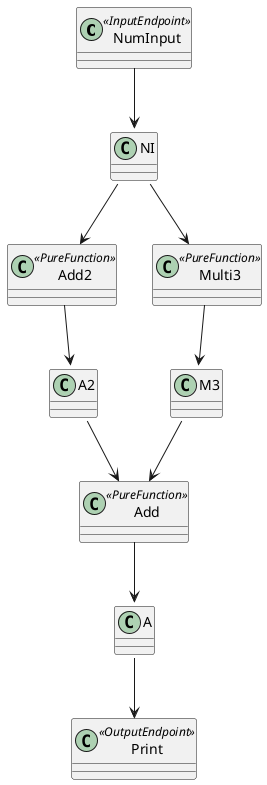 
@startuml
class NumInput <<InputEndpoint>>
class Add2 <<PureFunction>>
class Add <<PureFunction>>
class Print <<OutputEndpoint>>
class Multi3 <<PureFunction>>

NumInput --> NI::Integer
NI::Integer --> Add2
NI::Integer --> Multi3
Add2 --> A2::Integer
A2::Integer --> Add
Multi3 --> M3::Integer
M3::Integer --> Add
Add --> A::Integer
A::Integer --> Print
@enduml
